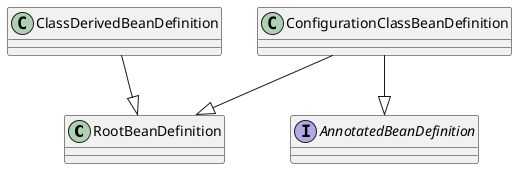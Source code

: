 @startuml

class RootBeanDefinition
interface AnnotatedBeanDefinition

class ConfigurationClassBeanDefinition
ConfigurationClassBeanDefinition --|> AnnotatedBeanDefinition
ConfigurationClassBeanDefinition --|> RootBeanDefinition

class ClassDerivedBeanDefinition
ClassDerivedBeanDefinition --|> RootBeanDefinition

@enduml